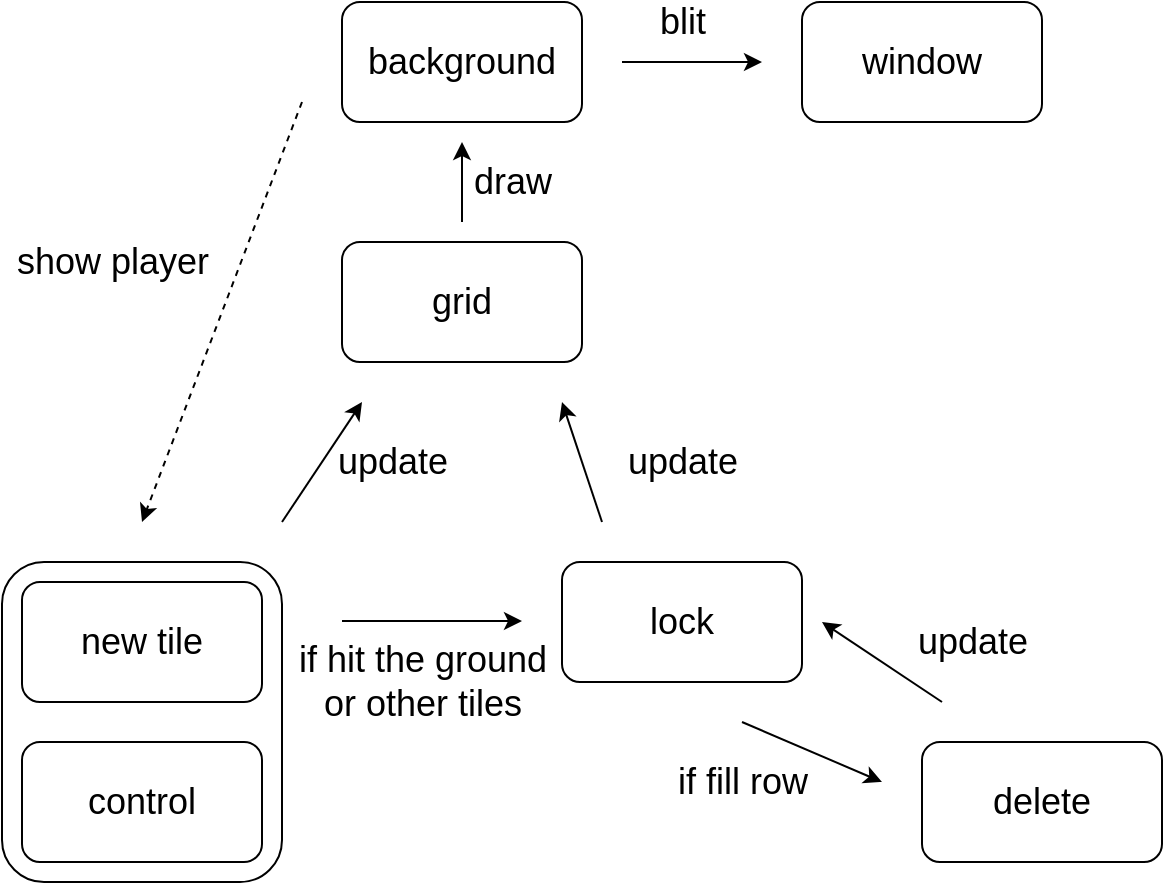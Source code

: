<mxfile version="12.9.9" type="device"><diagram id="9M_6htw-ck3A4drB6EGR" name="Page-1"><mxGraphModel dx="804" dy="550" grid="1" gridSize="10" guides="1" tooltips="1" connect="1" arrows="1" fold="1" page="1" pageScale="1" pageWidth="850" pageHeight="1100" math="0" shadow="0"><root><mxCell id="0"/><mxCell id="1" parent="0"/><mxCell id="78sLUDiMFJgCboKV2yDJ-8" value="" style="rounded=1;whiteSpace=wrap;html=1;fillColor=none;" vertex="1" parent="1"><mxGeometry x="170" y="310" width="140" height="160" as="geometry"/></mxCell><mxCell id="78sLUDiMFJgCboKV2yDJ-1" value="&lt;font style=&quot;font-size: 18px&quot;&gt;grid&lt;/font&gt;" style="rounded=1;whiteSpace=wrap;html=1;" vertex="1" parent="1"><mxGeometry x="340" y="150" width="120" height="60" as="geometry"/></mxCell><mxCell id="78sLUDiMFJgCboKV2yDJ-2" value="&lt;font style=&quot;font-size: 18px&quot;&gt;lock&lt;/font&gt;" style="rounded=1;whiteSpace=wrap;html=1;" vertex="1" parent="1"><mxGeometry x="450" y="310" width="120" height="60" as="geometry"/></mxCell><mxCell id="78sLUDiMFJgCboKV2yDJ-3" value="&lt;font style=&quot;font-size: 18px&quot;&gt;new tile&lt;/font&gt;" style="rounded=1;whiteSpace=wrap;html=1;" vertex="1" parent="1"><mxGeometry x="180" y="320" width="120" height="60" as="geometry"/></mxCell><mxCell id="78sLUDiMFJgCboKV2yDJ-4" value="&lt;font style=&quot;font-size: 18px&quot;&gt;control&lt;/font&gt;" style="rounded=1;whiteSpace=wrap;html=1;" vertex="1" parent="1"><mxGeometry x="180" y="400" width="120" height="60" as="geometry"/></mxCell><mxCell id="78sLUDiMFJgCboKV2yDJ-6" value="&lt;font style=&quot;font-size: 18px&quot;&gt;background&lt;/font&gt;" style="rounded=1;whiteSpace=wrap;html=1;" vertex="1" parent="1"><mxGeometry x="340" y="30" width="120" height="60" as="geometry"/></mxCell><mxCell id="78sLUDiMFJgCboKV2yDJ-7" value="&lt;font style=&quot;font-size: 18px&quot;&gt;window&lt;/font&gt;" style="rounded=1;whiteSpace=wrap;html=1;" vertex="1" parent="1"><mxGeometry x="570" y="30" width="120" height="60" as="geometry"/></mxCell><mxCell id="78sLUDiMFJgCboKV2yDJ-10" value="" style="endArrow=classic;html=1;" edge="1" parent="1"><mxGeometry width="50" height="50" relative="1" as="geometry"><mxPoint x="310" y="290" as="sourcePoint"/><mxPoint x="350" y="230" as="targetPoint"/></mxGeometry></mxCell><mxCell id="78sLUDiMFJgCboKV2yDJ-11" value="" style="endArrow=classic;html=1;" edge="1" parent="1"><mxGeometry width="50" height="50" relative="1" as="geometry"><mxPoint x="470" y="290" as="sourcePoint"/><mxPoint x="450" y="230" as="targetPoint"/></mxGeometry></mxCell><mxCell id="78sLUDiMFJgCboKV2yDJ-12" value="" style="endArrow=classic;html=1;" edge="1" parent="1"><mxGeometry width="50" height="50" relative="1" as="geometry"><mxPoint x="340" y="339.5" as="sourcePoint"/><mxPoint x="430" y="339.5" as="targetPoint"/></mxGeometry></mxCell><mxCell id="78sLUDiMFJgCboKV2yDJ-14" value="" style="endArrow=classic;html=1;" edge="1" parent="1"><mxGeometry width="50" height="50" relative="1" as="geometry"><mxPoint x="400" y="140" as="sourcePoint"/><mxPoint x="400" y="100" as="targetPoint"/></mxGeometry></mxCell><mxCell id="78sLUDiMFJgCboKV2yDJ-15" value="" style="endArrow=classic;html=1;" edge="1" parent="1"><mxGeometry width="50" height="50" relative="1" as="geometry"><mxPoint x="480" y="60" as="sourcePoint"/><mxPoint x="550" y="60" as="targetPoint"/></mxGeometry></mxCell><mxCell id="78sLUDiMFJgCboKV2yDJ-16" value="&lt;font style=&quot;font-size: 18px&quot;&gt;if hit the ground&lt;br&gt;or other tiles&lt;/font&gt;" style="text;html=1;resizable=0;autosize=1;align=center;verticalAlign=middle;points=[];fillColor=none;strokeColor=none;rounded=0;" vertex="1" parent="1"><mxGeometry x="310" y="350" width="140" height="40" as="geometry"/></mxCell><mxCell id="78sLUDiMFJgCboKV2yDJ-17" value="&lt;font style=&quot;font-size: 18px&quot;&gt;update&lt;/font&gt;" style="text;html=1;resizable=0;autosize=1;align=center;verticalAlign=middle;points=[];fillColor=none;strokeColor=none;rounded=0;" vertex="1" parent="1"><mxGeometry x="475" y="250" width="70" height="20" as="geometry"/></mxCell><mxCell id="78sLUDiMFJgCboKV2yDJ-18" value="&lt;font style=&quot;font-size: 18px&quot;&gt;update&lt;/font&gt;" style="text;html=1;resizable=0;autosize=1;align=center;verticalAlign=middle;points=[];fillColor=none;strokeColor=none;rounded=0;" vertex="1" parent="1"><mxGeometry x="330" y="250" width="70" height="20" as="geometry"/></mxCell><mxCell id="78sLUDiMFJgCboKV2yDJ-19" value="&lt;font style=&quot;font-size: 18px&quot;&gt;draw&lt;/font&gt;" style="text;html=1;resizable=0;autosize=1;align=center;verticalAlign=middle;points=[];fillColor=none;strokeColor=none;rounded=0;" vertex="1" parent="1"><mxGeometry x="400" y="110" width="50" height="20" as="geometry"/></mxCell><mxCell id="78sLUDiMFJgCboKV2yDJ-20" value="&lt;font style=&quot;font-size: 18px&quot;&gt;blit&lt;/font&gt;" style="text;html=1;resizable=0;autosize=1;align=center;verticalAlign=middle;points=[];fillColor=none;strokeColor=none;rounded=0;" vertex="1" parent="1"><mxGeometry x="490" y="30" width="40" height="20" as="geometry"/></mxCell><mxCell id="78sLUDiMFJgCboKV2yDJ-21" value="" style="endArrow=classic;html=1;dashed=1;" edge="1" parent="1"><mxGeometry width="50" height="50" relative="1" as="geometry"><mxPoint x="320" y="80" as="sourcePoint"/><mxPoint x="240" y="290" as="targetPoint"/></mxGeometry></mxCell><mxCell id="78sLUDiMFJgCboKV2yDJ-22" value="&lt;font style=&quot;font-size: 18px&quot;&gt;show player&lt;/font&gt;" style="text;html=1;resizable=0;autosize=1;align=center;verticalAlign=middle;points=[];fillColor=none;strokeColor=none;rounded=0;" vertex="1" parent="1"><mxGeometry x="170" y="150" width="110" height="20" as="geometry"/></mxCell><mxCell id="78sLUDiMFJgCboKV2yDJ-23" value="&lt;font style=&quot;font-size: 18px&quot;&gt;delete&lt;/font&gt;" style="rounded=1;whiteSpace=wrap;html=1;fillColor=#ffffff;" vertex="1" parent="1"><mxGeometry x="630" y="400" width="120" height="60" as="geometry"/></mxCell><mxCell id="78sLUDiMFJgCboKV2yDJ-25" value="" style="endArrow=classic;html=1;" edge="1" parent="1"><mxGeometry width="50" height="50" relative="1" as="geometry"><mxPoint x="540" y="390" as="sourcePoint"/><mxPoint x="610" y="420" as="targetPoint"/></mxGeometry></mxCell><mxCell id="78sLUDiMFJgCboKV2yDJ-26" value="" style="endArrow=classic;html=1;" edge="1" parent="1"><mxGeometry width="50" height="50" relative="1" as="geometry"><mxPoint x="640" y="380" as="sourcePoint"/><mxPoint x="580" y="340" as="targetPoint"/></mxGeometry></mxCell><mxCell id="78sLUDiMFJgCboKV2yDJ-27" value="&lt;font style=&quot;font-size: 18px&quot;&gt;if fill row&lt;/font&gt;" style="text;html=1;resizable=0;autosize=1;align=center;verticalAlign=middle;points=[];fillColor=none;strokeColor=none;rounded=0;" vertex="1" parent="1"><mxGeometry x="500" y="410" width="80" height="20" as="geometry"/></mxCell><mxCell id="78sLUDiMFJgCboKV2yDJ-28" value="&lt;font style=&quot;font-size: 18px&quot;&gt;update&lt;/font&gt;" style="text;html=1;resizable=0;autosize=1;align=center;verticalAlign=middle;points=[];fillColor=none;strokeColor=none;rounded=0;" vertex="1" parent="1"><mxGeometry x="620" y="340" width="70" height="20" as="geometry"/></mxCell></root></mxGraphModel></diagram></mxfile>